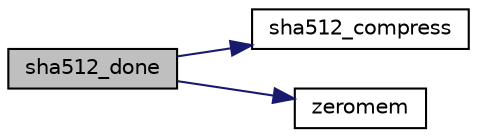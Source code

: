 digraph "sha512_done"
{
 // LATEX_PDF_SIZE
  edge [fontname="Helvetica",fontsize="10",labelfontname="Helvetica",labelfontsize="10"];
  node [fontname="Helvetica",fontsize="10",shape=record];
  rankdir="LR";
  Node10 [label="sha512_done",height=0.2,width=0.4,color="black", fillcolor="grey75", style="filled", fontcolor="black",tooltip="Terminate the hash to get the digest."];
  Node10 -> Node11 [color="midnightblue",fontsize="10",style="solid",fontname="Helvetica"];
  Node11 [label="sha512_compress",height=0.2,width=0.4,color="black", fillcolor="white", style="filled",URL="$sha512_8c.html#af6716c85706fc6b66672562b4e1a53e3",tooltip=" "];
  Node10 -> Node12 [color="midnightblue",fontsize="10",style="solid",fontname="Helvetica"];
  Node12 [label="zeromem",height=0.2,width=0.4,color="black", fillcolor="white", style="filled",URL="$tomcrypt__misc_8h.html#a63b6e188713790263bfd3612fe8b398f",tooltip="Zero a block of memory."];
}
